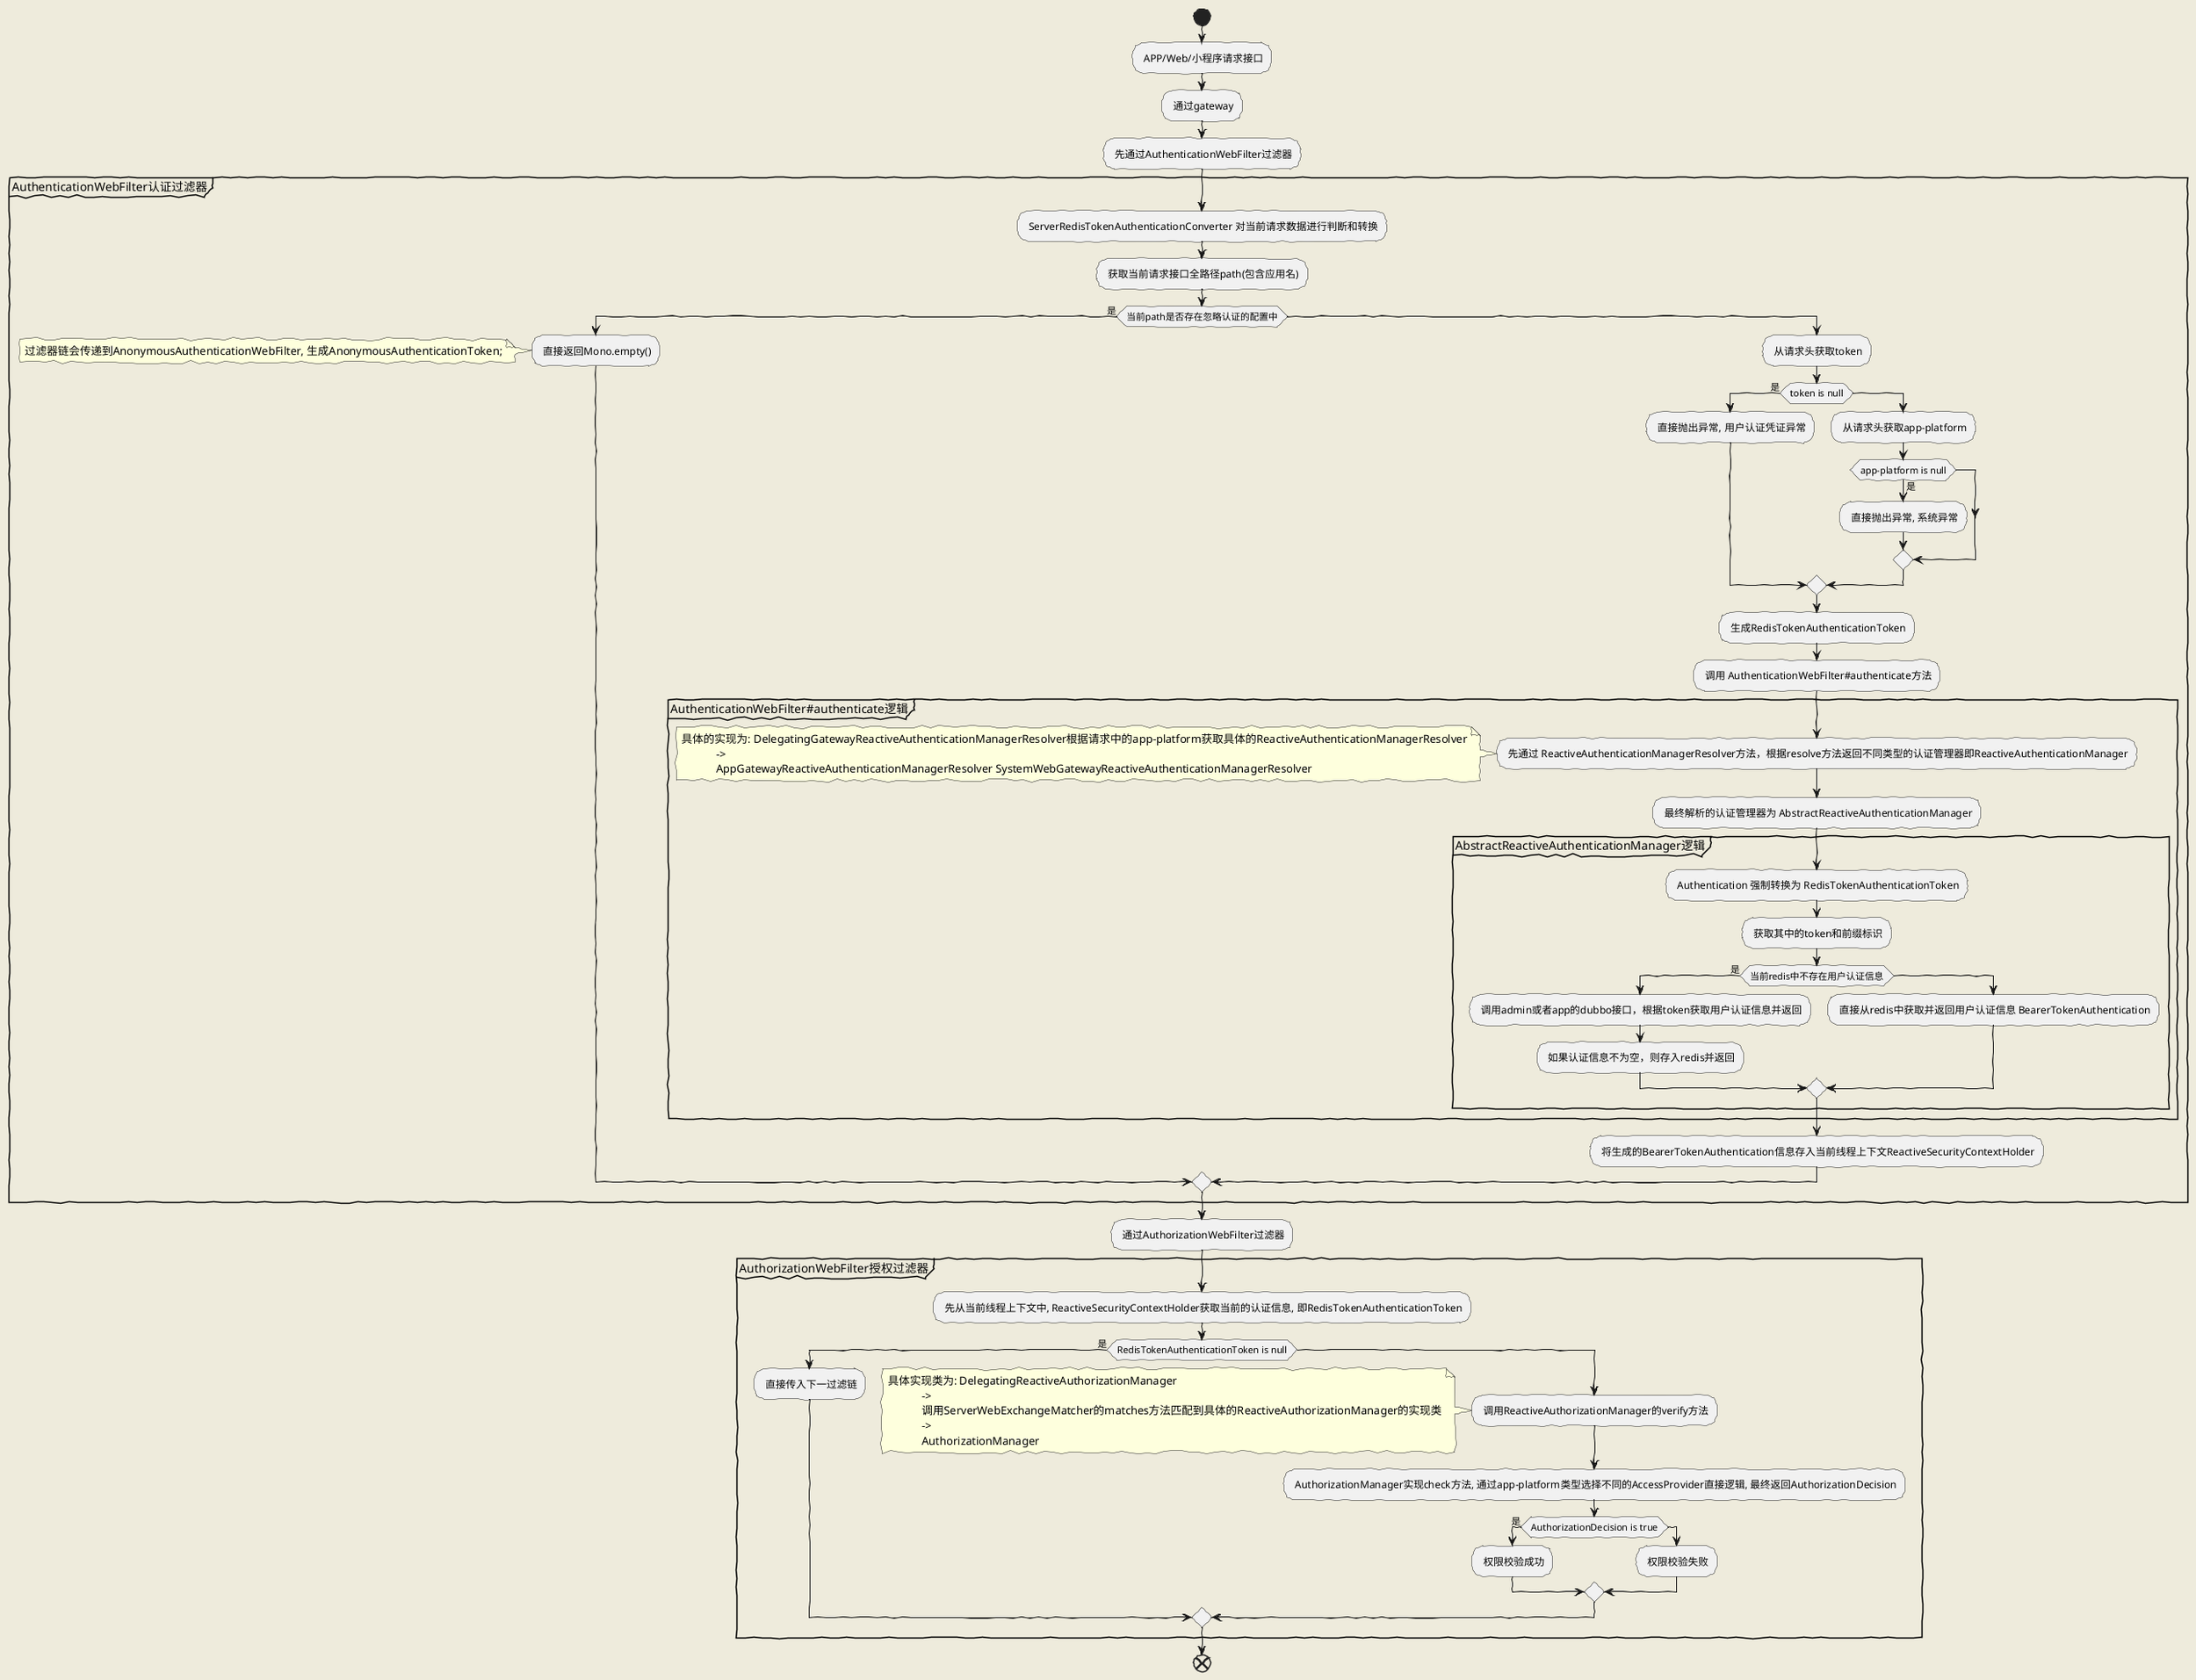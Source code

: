 @startuml
skinparam handwritten true
skinparam backgroundColor #EEEBDC
skinparam actorStyle hollow

start
: APP/Web/小程序请求接口;
: 通过gateway;
: 先通过AuthenticationWebFilter过滤器;
group AuthenticationWebFilter认证过滤器
    : ServerRedisTokenAuthenticationConverter 对当前请求数据进行判断和转换;
    : 获取当前请求接口全路径path(包含应用名);
    if (当前path是否存在忽略认证的配置中)then(是)
        : 直接返回Mono.empty();
        note left: 过滤器链会传递到AnonymousAuthenticationWebFilter, 生成AnonymousAuthenticationToken;
    else
        : 从请求头获取token;
        if (token is null) then(是)
        : 直接抛出异常, 用户认证凭证异常;
        else
        : 从请求头获取app-platform;
        if (app-platform is null) then(是)
        : 直接抛出异常, 系统异常;
        endif
        endif
        : 生成RedisTokenAuthenticationToken;
        : 调用 AuthenticationWebFilter#authenticate方法;
        group AuthenticationWebFilter#authenticate逻辑
            : 先通过 ReactiveAuthenticationManagerResolver方法，根据resolve方法返回不同类型的认证管理器即ReactiveAuthenticationManager;
            note left
                具体的实现为: DelegatingGatewayReactiveAuthenticationManagerResolver根据请求中的app-platform获取具体的ReactiveAuthenticationManagerResolver
                            ->
                            AppGatewayReactiveAuthenticationManagerResolver SystemWebGatewayReactiveAuthenticationManagerResolver
            end note
            : 最终解析的认证管理器为 AbstractReactiveAuthenticationManager;
            group AbstractReactiveAuthenticationManager逻辑
                : Authentication 强制转换为 RedisTokenAuthenticationToken;
                : 获取其中的token和前缀标识;
                if (当前redis中不存在用户认证信息) then (是)
                : 调用admin或者app的dubbo接口，根据token获取用户认证信息并返回;
                : 如果认证信息不为空，则存入redis并返回;
                else
                : 直接从redis中获取并返回用户认证信息 BearerTokenAuthentication;
                endif
            end group
        end group
        : 将生成的BearerTokenAuthentication信息存入当前线程上下文ReactiveSecurityContextHolder;
    endif
end group

: 通过AuthorizationWebFilter过滤器;
group AuthorizationWebFilter授权过滤器
    : 先从当前线程上下文中, ReactiveSecurityContextHolder获取当前的认证信息, 即RedisTokenAuthenticationToken;
    if (RedisTokenAuthenticationToken is null) then(是)
    : 直接传入下一过滤链;
    else
    : 调用ReactiveAuthorizationManager的verify方法;
    note left
        具体实现类为: DelegatingReactiveAuthorizationManager
                    ->
                    调用ServerWebExchangeMatcher的matches方法匹配到具体的ReactiveAuthorizationManager的实现类
                    ->
                    AuthorizationManager
    end note
    : AuthorizationManager实现check方法, 通过app-platform类型选择不同的AccessProvider直接逻辑, 最终返回AuthorizationDecision;
    if (AuthorizationDecision is true)then(是)
    : 权限校验成功;
    else
    : 权限校验失败;
    endif
    endif
end group
end
@enduml
